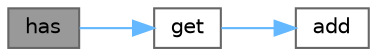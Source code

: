 digraph "has"
{
 // INTERACTIVE_SVG=YES
 // LATEX_PDF_SIZE
  bgcolor="transparent";
  edge [fontname=Helvetica,fontsize=10,labelfontname=Helvetica,labelfontsize=10];
  node [fontname=Helvetica,fontsize=10,shape=box,height=0.2,width=0.4];
  rankdir="LR";
  Node1 [label="has",height=0.2,width=0.4,color="gray40", fillcolor="grey60", style="filled", fontcolor="black",tooltip="Checks if we have a convention with the given id."];
  Node1 -> Node2 [color="steelblue1",style="solid"];
  Node2 [label="get",height=0.2,width=0.4,color="grey40", fillcolor="white", style="filled",URL="$classore_1_1data_1_1_conventions.html#a4138d89cf2cb9ca8f55cfe60ccaa0ae4",tooltip=" "];
  Node2 -> Node3 [color="steelblue1",style="solid"];
  Node3 [label="add",height=0.2,width=0.4,color="grey40", fillcolor="white", style="filled",URL="$classore_1_1data_1_1_conventions.html#ae58cebea84a51d57cb760155d4a2f698",tooltip=" "];
}
